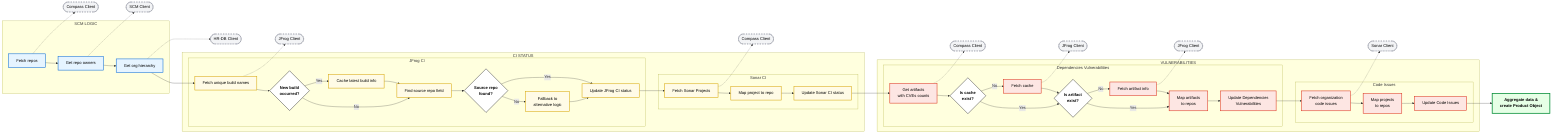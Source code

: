 ---
config:
  layout: dagre
---
flowchart LR
 subgraph SCM_LOGIC["SCM LOGIC"]
    direction LR
        a1["Fetch repos"]
        a2["Get repo owners"]
        a3["Get org hierarchy"]
  end
 subgraph JFROG_CI["JFrog CI"]
    direction LR
        b1["Fetch unique build names"]
        b2{"New build<br>occurred?"}
        b3["Cache latest build info"]
        b4["Find source repo field"]
        b5{"Source repo<br>found?"}
        b6["Fallback to<br>alternative logic"]
        b7["Update JFrog CI status"]
  end
 subgraph SONAR_CI["Sonar CI"]
    direction LR
        s1["Fetch Sonar Projects"]
        s2["Map project to repo"]
        s3["Update Sonar CI status"]
  end
 subgraph CI_STATUS["CI STATUS"]
    direction TB
        JFROG_CI
        SONAR_CI
  end
 subgraph DEP_VULN["Dependencies Vulnerabilities"]
    direction LR
        d1["Get artifacts<br>with CVEs counts"]
        d2{"Is cache<br>exist?"}
        d3["Fetch cache"]
        d4{"Is artifact<br>exist?"}
        d5["Fetch artifact info"]
        d6["Map artifacts<br>to repos"]
        d7["Update Dependencies<br>Vulnerabilities"]
  end
 subgraph CODE_ISSUES["Code Issues"]
    direction LR
        c1["Fetch organization<br>code issues"]
        c2["Map projects<br>to repos"]
        c3["Update Code Issues"]
  end
 subgraph VULNS["VULNERABILITIES"]
    direction TB
        DEP_VULN
        CODE_ISSUES
  end
    a1 -.-> compassClient1(["Compass Client"])
    a2 -.-> scmClient(["SCM Client"])
    a3 -.-> hrdbClient(["HR-DB Client"])
    b1 -.-> jfrogClient1(["JFrog Client"])
    d3 -.-> jfrogClient2(["JFrog Client"])
    d5 -.-> jfrogClient3(["JFrog Client"])
    s1 -.-> compassClient2(["Compass Client"])
    d1 -.-> compassClient3(["Compass Client"])
    c1 -.-> sonarClient(["Sonar Client"])
    a1 --> a2
    a2 --> a3
    a3 --> b1
    b1 --> b2
    b2 -- Yes --> b3
    b3 --> b4
    b2 -- No --> b4
    b4 --> b5
    b5 -- Yes --> b7
    b5 -- No --> b6
    b6 --> b7
    b7 --> s1
    s1 --> s2
    s2 --> s3
    s3 --> d1
    d1 --> d2
    d2 -- No --> d3
    d3 --> d4
    d2 -- Yes --> d4
    d4 -- No --> d5
    d5 --> d6
    d4 -- Yes --> d6
    d6 --> d7
    d7 --> c1
    c1 --> c2
    c2 --> c3
    c3 --> f1["Aggregate data &amp;<br>create Product Object"]
     a1:::scm
     a2:::scm
     a3:::scm
     b1:::ci
     b2:::decision
     b3:::ci
     b4:::ci
     b5:::decision
     b6:::ci
     b7:::ci
     s1:::ci
     s2:::ci
     s3:::ci
     d1:::vuln
     d2:::decision
     d3:::vuln
     d4:::decision
     d5:::vuln
     d6:::vuln
     d7:::vuln
     c1:::vuln
     c2:::vuln
     c3:::vuln
     compassClient1:::client
     scmClient:::client
     hrdbClient:::client
     jfrogClient1:::client
     jfrogClient2:::client
     jfrogClient3:::client
     compassClient2:::client
     compassClient3:::client
     sonarClient:::client
     f1:::aggregate
    classDef scm fill:#e6f4ff,stroke:#0366d6,stroke-width:2px,color:#000
    classDef ci fill:#fffbe6,stroke:#d6a403,stroke-width:2px,color:#000
    classDef vuln fill:#fde6e3,stroke:#db2e18,stroke-width:2px,color:#000
    classDef decision fill:#fff,stroke:#444,stroke-width:2px,font-weight:bold,color:#000
    classDef aggregate fill:#e6ffe6,stroke:#038d36,stroke-width:3px,font-weight:bold,color:#000
    classDef client fill:#f3f4f6,stroke:#6b7280,stroke-width:1px,stroke-dasharray: 5 5,color:#000